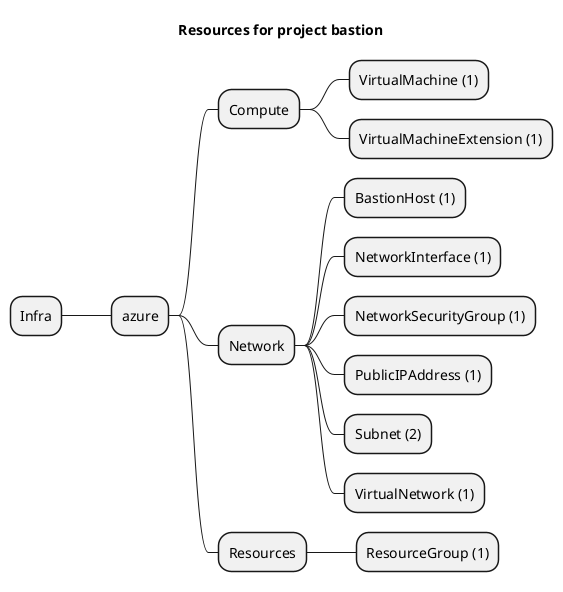 @startmindmap
title Resources for project bastion
skinparam monochrome true
+ Infra
++ azure
+++ Compute
++++ VirtualMachine (1)
++++ VirtualMachineExtension (1)
+++ Network
++++ BastionHost (1)
++++ NetworkInterface (1)
++++ NetworkSecurityGroup (1)
++++ PublicIPAddress (1)
++++ Subnet (2)
++++ VirtualNetwork (1)
+++ Resources
++++ ResourceGroup (1)
@endmindmap